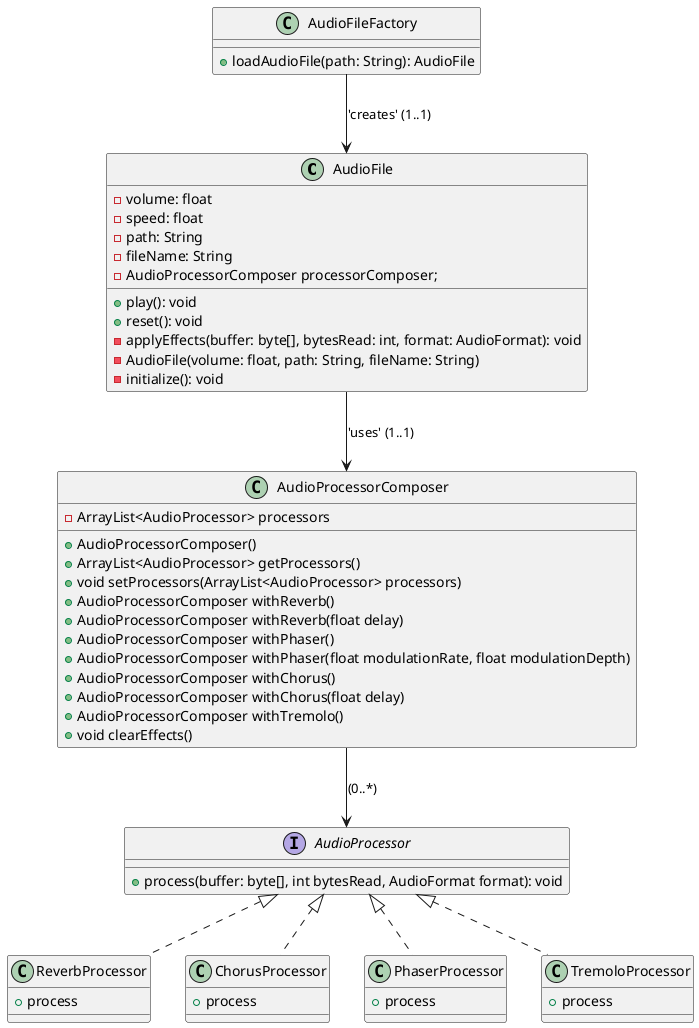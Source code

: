 @startuml Diagrama

'Facade (Structural Pattern)'
class AudioFile {
    - volume: float
    - speed: float
    - path: String
    - fileName: String
    - AudioProcessorComposer processorComposer;

    + play(): void
    + reset(): void
    - applyEffects(buffer: byte[], bytesRead: int, format: AudioFormat): void
    - AudioFile(volume: float, path: String, fileName: String)
    - initialize(): void
}

'Composite (Structural Pattern)'
class AudioProcessorComposer {
    - ArrayList<AudioProcessor> processors
    + AudioProcessorComposer()
    + ArrayList<AudioProcessor> getProcessors()
    + void setProcessors(ArrayList<AudioProcessor> processors)
    + AudioProcessorComposer withReverb()
    + AudioProcessorComposer withReverb(float delay)
    + AudioProcessorComposer withPhaser()
    + AudioProcessorComposer withPhaser(float modulationRate, float modulationDepth)
    + AudioProcessorComposer withChorus()
    + AudioProcessorComposer withChorus(float delay)
    + AudioProcessorComposer withTremolo()
    + void clearEffects()
}

'Factory (Creational Pattern)'
class AudioFileFactory {
    + loadAudioFile(path: String): AudioFile
}

'Strategy (Behavioral Pattern)'
interface AudioProcessor {
    + process(buffer: byte[], int bytesRead, AudioFormat format): void
}

class ReverbProcessor implements AudioProcessor {
    + process
}
class ChorusProcessor implements AudioProcessor {
    + process
}
class PhaserProcessor implements AudioProcessor {
    + process
}
class TremoloProcessor implements AudioProcessor {
    + process
}

'Association'
AudioFileFactory --> AudioFile : 'creates' (1..1)
AudioFile --> AudioProcessorComposer : 'uses' (1..1)
AudioProcessorComposer --> AudioProcessor : (0..*)

@enduml